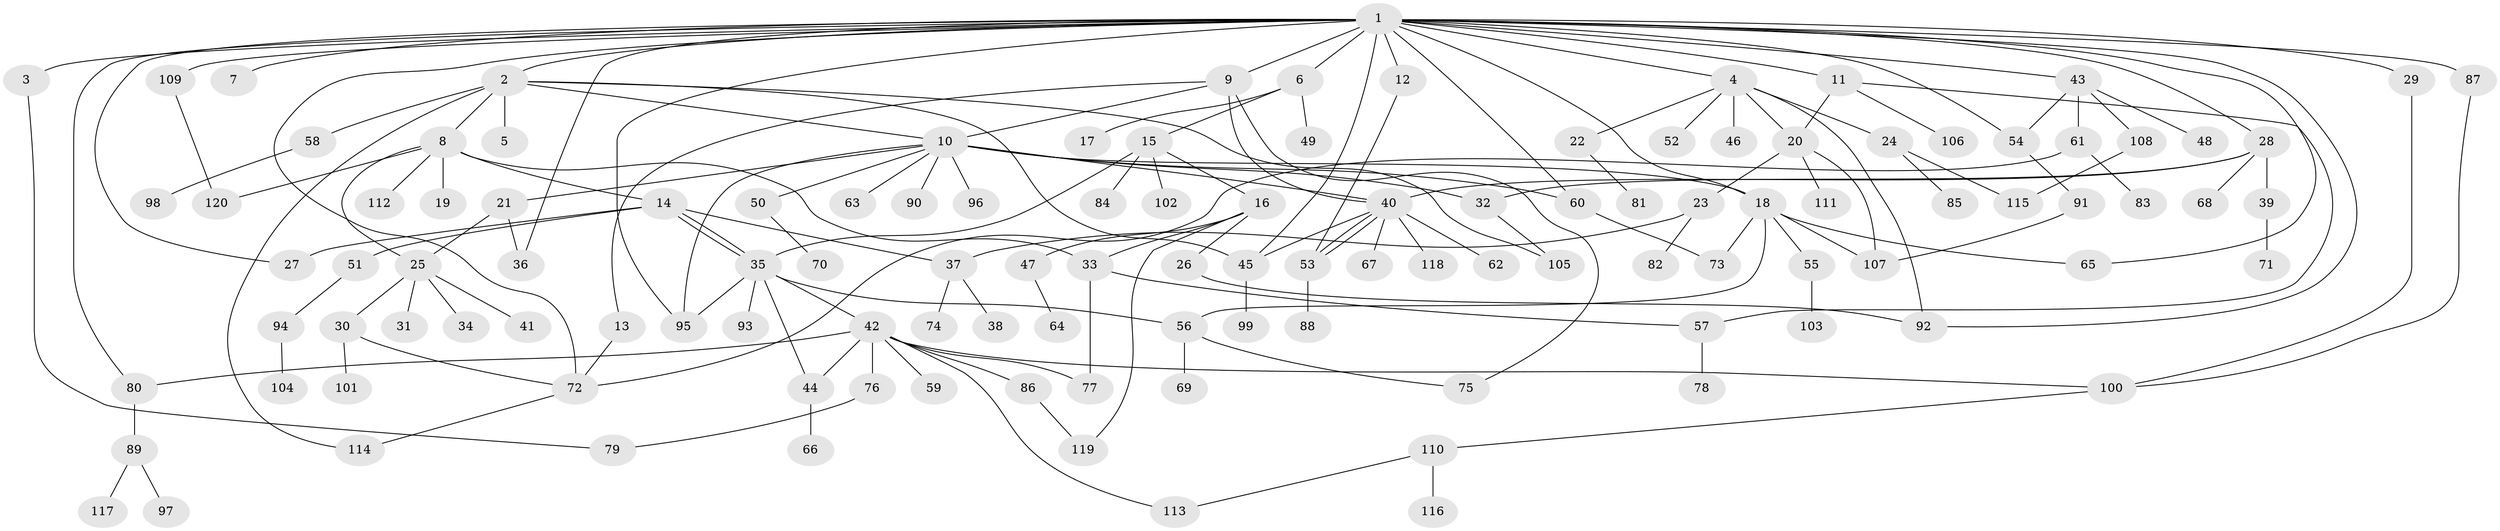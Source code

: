 // Generated by graph-tools (version 1.1) at 2025/46/03/09/25 04:46:54]
// undirected, 120 vertices, 164 edges
graph export_dot {
graph [start="1"]
  node [color=gray90,style=filled];
  1;
  2;
  3;
  4;
  5;
  6;
  7;
  8;
  9;
  10;
  11;
  12;
  13;
  14;
  15;
  16;
  17;
  18;
  19;
  20;
  21;
  22;
  23;
  24;
  25;
  26;
  27;
  28;
  29;
  30;
  31;
  32;
  33;
  34;
  35;
  36;
  37;
  38;
  39;
  40;
  41;
  42;
  43;
  44;
  45;
  46;
  47;
  48;
  49;
  50;
  51;
  52;
  53;
  54;
  55;
  56;
  57;
  58;
  59;
  60;
  61;
  62;
  63;
  64;
  65;
  66;
  67;
  68;
  69;
  70;
  71;
  72;
  73;
  74;
  75;
  76;
  77;
  78;
  79;
  80;
  81;
  82;
  83;
  84;
  85;
  86;
  87;
  88;
  89;
  90;
  91;
  92;
  93;
  94;
  95;
  96;
  97;
  98;
  99;
  100;
  101;
  102;
  103;
  104;
  105;
  106;
  107;
  108;
  109;
  110;
  111;
  112;
  113;
  114;
  115;
  116;
  117;
  118;
  119;
  120;
  1 -- 2;
  1 -- 3;
  1 -- 4;
  1 -- 6;
  1 -- 7;
  1 -- 9;
  1 -- 11;
  1 -- 12;
  1 -- 18;
  1 -- 27;
  1 -- 28;
  1 -- 29;
  1 -- 36;
  1 -- 43;
  1 -- 45;
  1 -- 54;
  1 -- 60;
  1 -- 65;
  1 -- 72;
  1 -- 80;
  1 -- 87;
  1 -- 92;
  1 -- 95;
  1 -- 109;
  2 -- 5;
  2 -- 8;
  2 -- 10;
  2 -- 45;
  2 -- 58;
  2 -- 105;
  2 -- 114;
  3 -- 79;
  4 -- 20;
  4 -- 22;
  4 -- 24;
  4 -- 46;
  4 -- 52;
  4 -- 92;
  6 -- 15;
  6 -- 17;
  6 -- 49;
  8 -- 14;
  8 -- 19;
  8 -- 25;
  8 -- 33;
  8 -- 112;
  8 -- 120;
  9 -- 10;
  9 -- 13;
  9 -- 40;
  9 -- 75;
  10 -- 18;
  10 -- 21;
  10 -- 32;
  10 -- 40;
  10 -- 50;
  10 -- 60;
  10 -- 63;
  10 -- 90;
  10 -- 95;
  10 -- 96;
  11 -- 20;
  11 -- 57;
  11 -- 106;
  12 -- 53;
  13 -- 72;
  14 -- 27;
  14 -- 35;
  14 -- 35;
  14 -- 37;
  14 -- 51;
  15 -- 16;
  15 -- 35;
  15 -- 84;
  15 -- 102;
  16 -- 26;
  16 -- 33;
  16 -- 47;
  16 -- 119;
  18 -- 55;
  18 -- 56;
  18 -- 65;
  18 -- 73;
  18 -- 107;
  20 -- 23;
  20 -- 107;
  20 -- 111;
  21 -- 25;
  21 -- 36;
  22 -- 81;
  23 -- 37;
  23 -- 82;
  24 -- 85;
  24 -- 115;
  25 -- 30;
  25 -- 31;
  25 -- 34;
  25 -- 41;
  26 -- 92;
  28 -- 32;
  28 -- 39;
  28 -- 40;
  28 -- 68;
  29 -- 100;
  30 -- 72;
  30 -- 101;
  32 -- 105;
  33 -- 57;
  33 -- 77;
  35 -- 42;
  35 -- 44;
  35 -- 56;
  35 -- 93;
  35 -- 95;
  37 -- 38;
  37 -- 74;
  39 -- 71;
  40 -- 45;
  40 -- 53;
  40 -- 53;
  40 -- 62;
  40 -- 67;
  40 -- 118;
  42 -- 44;
  42 -- 59;
  42 -- 76;
  42 -- 77;
  42 -- 80;
  42 -- 86;
  42 -- 100;
  42 -- 113;
  43 -- 48;
  43 -- 54;
  43 -- 61;
  43 -- 108;
  44 -- 66;
  45 -- 99;
  47 -- 64;
  50 -- 70;
  51 -- 94;
  53 -- 88;
  54 -- 91;
  55 -- 103;
  56 -- 69;
  56 -- 75;
  57 -- 78;
  58 -- 98;
  60 -- 73;
  61 -- 72;
  61 -- 83;
  72 -- 114;
  76 -- 79;
  80 -- 89;
  86 -- 119;
  87 -- 100;
  89 -- 97;
  89 -- 117;
  91 -- 107;
  94 -- 104;
  100 -- 110;
  108 -- 115;
  109 -- 120;
  110 -- 113;
  110 -- 116;
}
